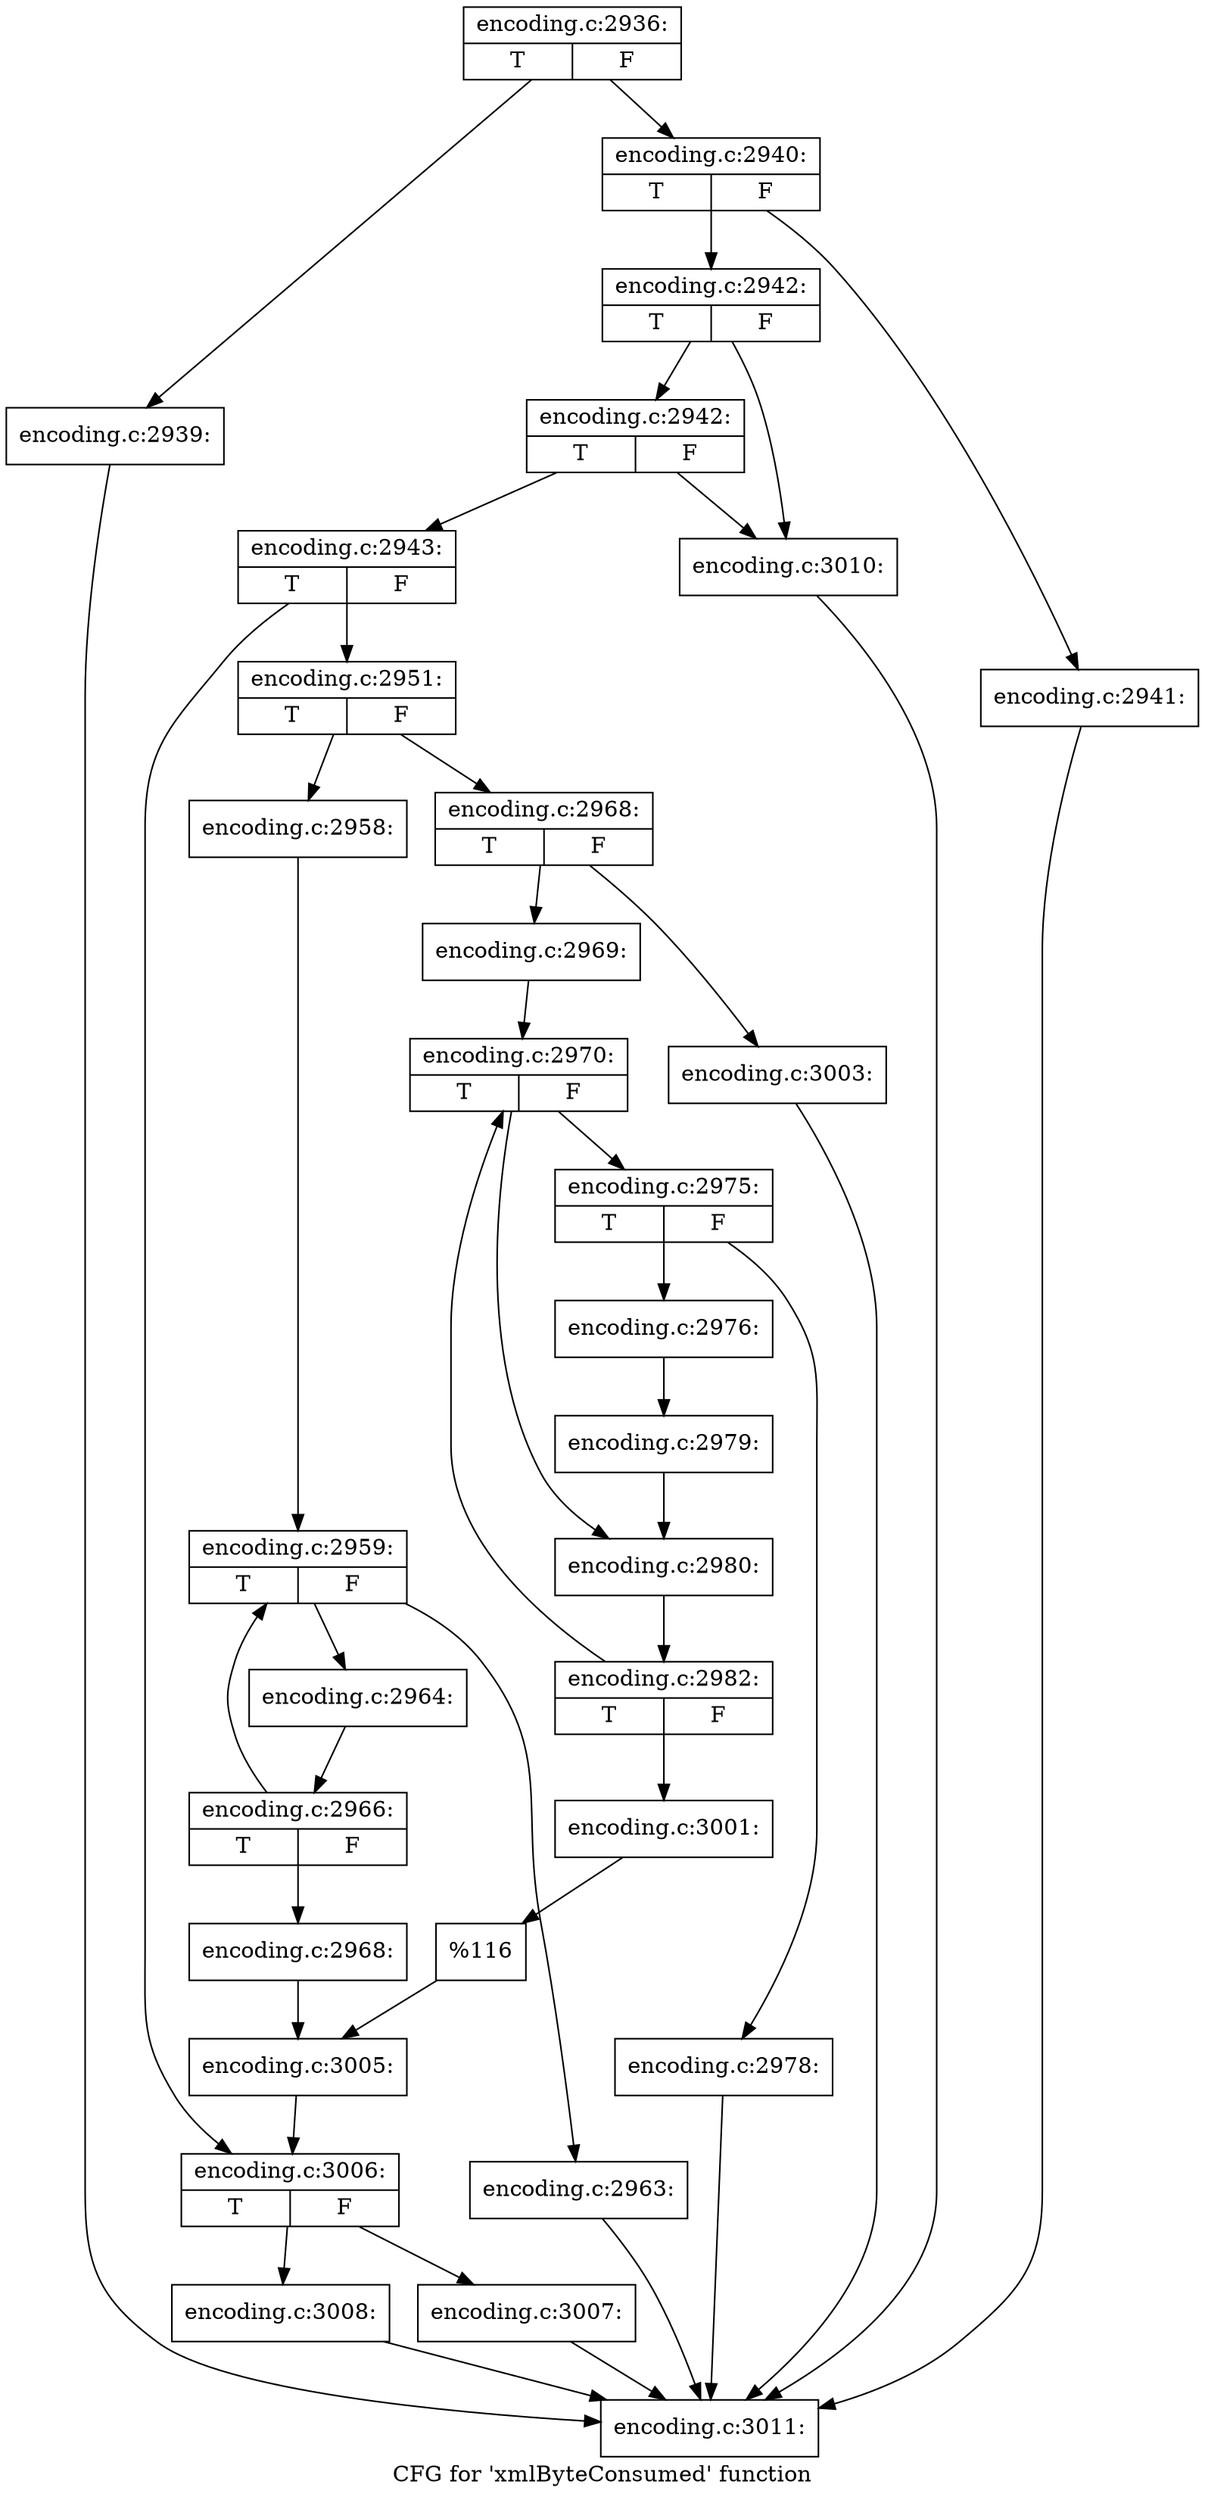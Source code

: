 digraph "CFG for 'xmlByteConsumed' function" {
	label="CFG for 'xmlByteConsumed' function";

	Node0x4773bd0 [shape=record,label="{encoding.c:2936:|{<s0>T|<s1>F}}"];
	Node0x4773bd0 -> Node0x4794e70;
	Node0x4773bd0 -> Node0x4794ec0;
	Node0x4794e70 [shape=record,label="{encoding.c:2939:}"];
	Node0x4794e70 -> Node0x4773c90;
	Node0x4794ec0 [shape=record,label="{encoding.c:2940:|{<s0>T|<s1>F}}"];
	Node0x4794ec0 -> Node0x4795650;
	Node0x4794ec0 -> Node0x47956a0;
	Node0x4795650 [shape=record,label="{encoding.c:2941:}"];
	Node0x4795650 -> Node0x4773c90;
	Node0x47956a0 [shape=record,label="{encoding.c:2942:|{<s0>T|<s1>F}}"];
	Node0x47956a0 -> Node0x4795c30;
	Node0x47956a0 -> Node0x4795be0;
	Node0x4795c30 [shape=record,label="{encoding.c:2942:|{<s0>T|<s1>F}}"];
	Node0x4795c30 -> Node0x4795b90;
	Node0x4795c30 -> Node0x4795be0;
	Node0x4795b90 [shape=record,label="{encoding.c:2943:|{<s0>T|<s1>F}}"];
	Node0x4795b90 -> Node0x4796f10;
	Node0x4795b90 -> Node0x4796f60;
	Node0x4796f10 [shape=record,label="{encoding.c:2951:|{<s0>T|<s1>F}}"];
	Node0x4796f10 -> Node0x4798f10;
	Node0x4796f10 -> Node0x4798fb0;
	Node0x4798f10 [shape=record,label="{encoding.c:2958:}"];
	Node0x4798f10 -> Node0x47994d0;
	Node0x47994d0 [shape=record,label="{encoding.c:2959:|{<s0>T|<s1>F}}"];
	Node0x47994d0 -> Node0x4600b70;
	Node0x47994d0 -> Node0x479a330;
	Node0x4600b70 [shape=record,label="{encoding.c:2963:}"];
	Node0x4600b70 -> Node0x4773c90;
	Node0x479a330 [shape=record,label="{encoding.c:2964:}"];
	Node0x479a330 -> Node0x4799480;
	Node0x4799480 [shape=record,label="{encoding.c:2966:|{<s0>T|<s1>F}}"];
	Node0x4799480 -> Node0x47994d0;
	Node0x4799480 -> Node0x4799430;
	Node0x4799430 [shape=record,label="{encoding.c:2968:}"];
	Node0x4799430 -> Node0x4798f60;
	Node0x4798fb0 [shape=record,label="{encoding.c:2968:|{<s0>T|<s1>F}}"];
	Node0x4798fb0 -> Node0x479b0e0;
	Node0x4798fb0 -> Node0x479b180;
	Node0x479b0e0 [shape=record,label="{encoding.c:2969:}"];
	Node0x479b0e0 -> Node0x479b6a0;
	Node0x479b6a0 [shape=record,label="{encoding.c:2970:|{<s0>T|<s1>F}}"];
	Node0x479b6a0 -> Node0x479c4c0;
	Node0x479b6a0 -> Node0x479c510;
	Node0x479c4c0 [shape=record,label="{encoding.c:2975:|{<s0>T|<s1>F}}"];
	Node0x479c4c0 -> Node0x479c8d0;
	Node0x479c4c0 -> Node0x479c970;
	Node0x479c8d0 [shape=record,label="{encoding.c:2976:}"];
	Node0x479c8d0 -> Node0x479c920;
	Node0x479c970 [shape=record,label="{encoding.c:2978:}"];
	Node0x479c970 -> Node0x4773c90;
	Node0x479c920 [shape=record,label="{encoding.c:2979:}"];
	Node0x479c920 -> Node0x479c510;
	Node0x479c510 [shape=record,label="{encoding.c:2980:}"];
	Node0x479c510 -> Node0x479b650;
	Node0x479b650 [shape=record,label="{encoding.c:2982:|{<s0>T|<s1>F}}"];
	Node0x479b650 -> Node0x479b6a0;
	Node0x479b650 -> Node0x479b600;
	Node0x479b600 [shape=record,label="{encoding.c:3001:}"];
	Node0x479b600 -> Node0x479b130;
	Node0x479b180 [shape=record,label="{encoding.c:3003:}"];
	Node0x479b180 -> Node0x4773c90;
	Node0x479b130 [shape=record,label="{%116}"];
	Node0x479b130 -> Node0x4798f60;
	Node0x4798f60 [shape=record,label="{encoding.c:3005:}"];
	Node0x4798f60 -> Node0x4796f60;
	Node0x4796f60 [shape=record,label="{encoding.c:3006:|{<s0>T|<s1>F}}"];
	Node0x4796f60 -> Node0x479dd40;
	Node0x4796f60 -> Node0x479dd90;
	Node0x479dd40 [shape=record,label="{encoding.c:3007:}"];
	Node0x479dd40 -> Node0x4773c90;
	Node0x479dd90 [shape=record,label="{encoding.c:3008:}"];
	Node0x479dd90 -> Node0x4773c90;
	Node0x4795be0 [shape=record,label="{encoding.c:3010:}"];
	Node0x4795be0 -> Node0x4773c90;
	Node0x4773c90 [shape=record,label="{encoding.c:3011:}"];
}
